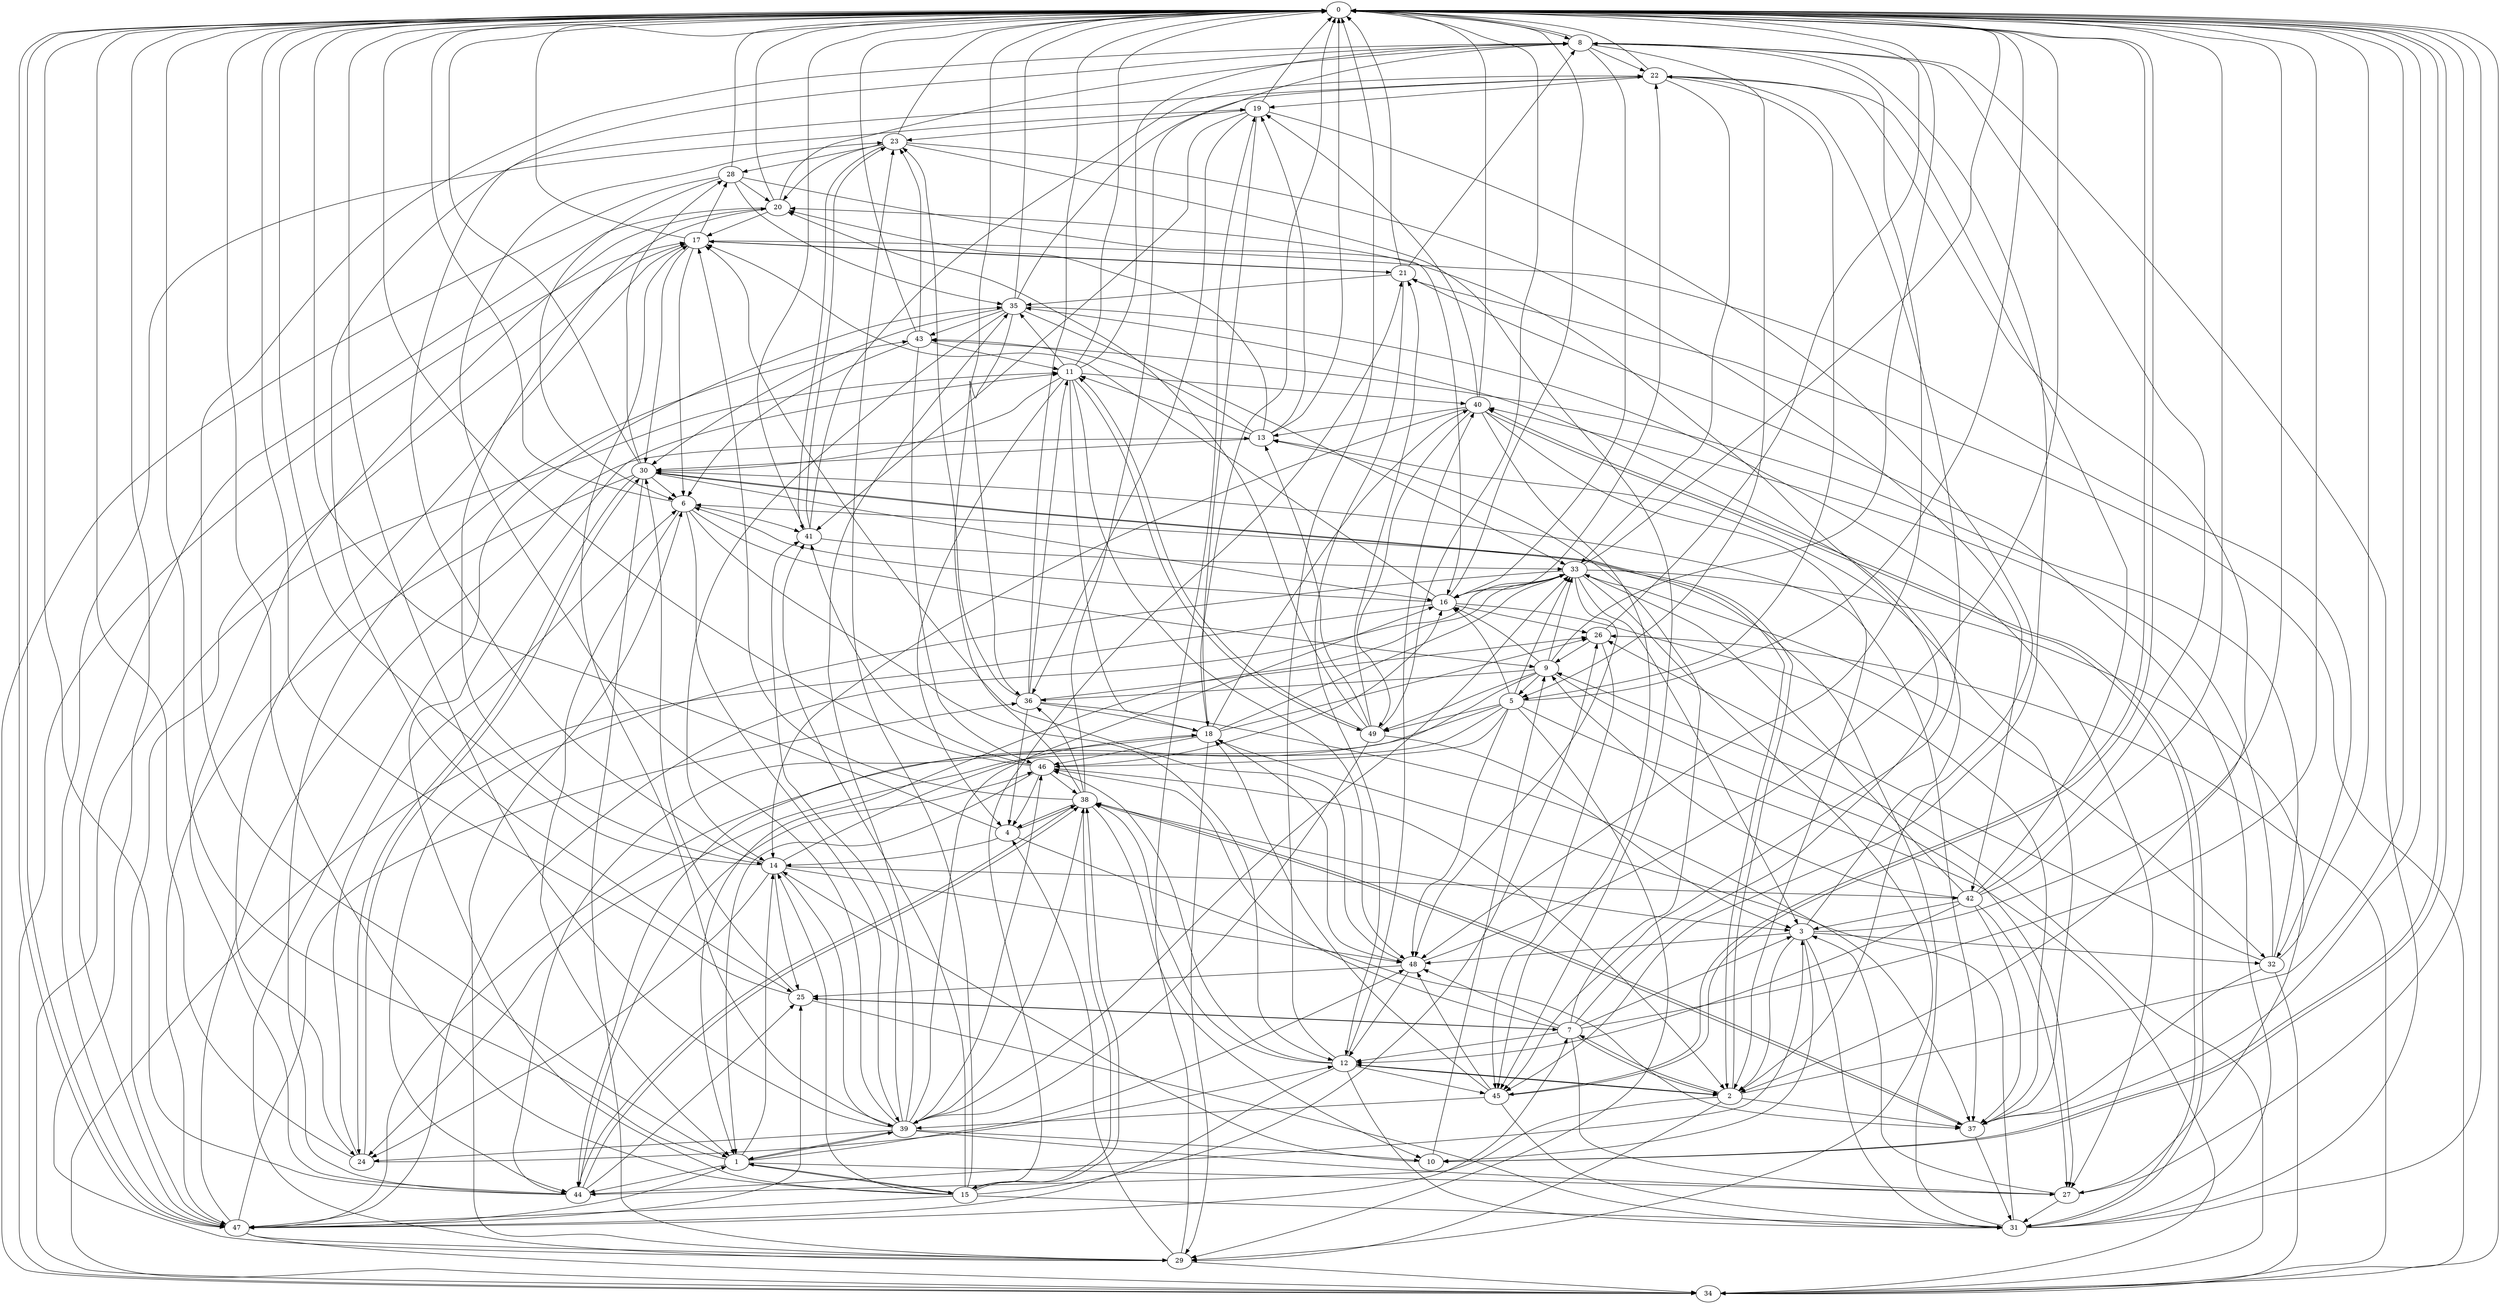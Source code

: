 strict digraph "" {
	0	 [component_delay=3];
	8	 [component_delay=3];
	0 -> 8	 [wire_delay=1];
	10	 [component_delay=3];
	0 -> 10	 [wire_delay=1];
	45	 [component_delay=3];
	0 -> 45	 [wire_delay=1];
	47	 [component_delay=3];
	0 -> 47	 [wire_delay=1];
	1	 [component_delay=3];
	1 -> 0	 [wire_delay=1];
	14	 [component_delay=3];
	1 -> 14	 [wire_delay=1];
	15	 [component_delay=3];
	1 -> 15	 [wire_delay=1];
	27	 [component_delay=3];
	1 -> 27	 [wire_delay=1];
	39	 [component_delay=3];
	1 -> 39	 [wire_delay=1];
	44	 [component_delay=3];
	1 -> 44	 [wire_delay=1];
	48	 [component_delay=3];
	1 -> 48	 [wire_delay=1];
	2	 [component_delay=3];
	2 -> 0	 [wire_delay=1];
	7	 [component_delay=3];
	2 -> 7	 [wire_delay=1];
	12	 [component_delay=3];
	2 -> 12	 [wire_delay=1];
	29	 [component_delay=3];
	2 -> 29	 [wire_delay=1];
	30	 [component_delay=3];
	2 -> 30	 [wire_delay=1];
	37	 [component_delay=3];
	2 -> 37	 [wire_delay=1];
	2 -> 44	 [wire_delay=1];
	3	 [component_delay=3];
	3 -> 0	 [wire_delay=1];
	3 -> 2	 [wire_delay=1];
	3 -> 10	 [wire_delay=1];
	31	 [component_delay=3];
	3 -> 31	 [wire_delay=1];
	32	 [component_delay=3];
	3 -> 32	 [wire_delay=1];
	35	 [component_delay=3];
	3 -> 35	 [wire_delay=1];
	3 -> 48	 [wire_delay=1];
	4	 [component_delay=3];
	4 -> 0	 [wire_delay=1];
	4 -> 14	 [wire_delay=1];
	4 -> 37	 [wire_delay=1];
	38	 [component_delay=3];
	4 -> 38	 [wire_delay=1];
	5	 [component_delay=3];
	5 -> 0	 [wire_delay=1];
	16	 [component_delay=3];
	5 -> 16	 [wire_delay=1];
	24	 [component_delay=3];
	5 -> 24	 [wire_delay=1];
	5 -> 29	 [wire_delay=1];
	33	 [component_delay=3];
	5 -> 33	 [wire_delay=1];
	34	 [component_delay=3];
	5 -> 34	 [wire_delay=1];
	46	 [component_delay=3];
	5 -> 46	 [wire_delay=1];
	5 -> 47	 [wire_delay=1];
	5 -> 48	 [wire_delay=1];
	49	 [component_delay=3];
	5 -> 49	 [wire_delay=1];
	6	 [component_delay=3];
	6 -> 0	 [wire_delay=1];
	6 -> 1	 [wire_delay=1];
	9	 [component_delay=3];
	6 -> 9	 [wire_delay=1];
	6 -> 12	 [wire_delay=1];
	6 -> 39	 [wire_delay=1];
	41	 [component_delay=3];
	6 -> 41	 [wire_delay=1];
	7 -> 0	 [wire_delay=1];
	7 -> 2	 [wire_delay=1];
	7 -> 3	 [wire_delay=1];
	7 -> 12	 [wire_delay=1];
	13	 [component_delay=3];
	7 -> 13	 [wire_delay=1];
	20	 [component_delay=3];
	7 -> 20	 [wire_delay=1];
	25	 [component_delay=3];
	7 -> 25	 [wire_delay=1];
	7 -> 27	 [wire_delay=1];
	7 -> 46	 [wire_delay=1];
	7 -> 48	 [wire_delay=1];
	8 -> 0	 [wire_delay=1];
	8 -> 1	 [wire_delay=1];
	8 -> 5	 [wire_delay=1];
	8 -> 16	 [wire_delay=1];
	22	 [component_delay=3];
	8 -> 22	 [wire_delay=1];
	8 -> 45	 [wire_delay=1];
	8 -> 48	 [wire_delay=1];
	9 -> 0	 [wire_delay=1];
	9 -> 5	 [wire_delay=1];
	9 -> 16	 [wire_delay=1];
	9 -> 27	 [wire_delay=1];
	9 -> 33	 [wire_delay=1];
	36	 [component_delay=3];
	9 -> 36	 [wire_delay=1];
	9 -> 44	 [wire_delay=1];
	9 -> 49	 [wire_delay=1];
	10 -> 0	 [wire_delay=1];
	10 -> 9	 [wire_delay=1];
	10 -> 14	 [wire_delay=1];
	11	 [component_delay=3];
	11 -> 0	 [wire_delay=1];
	11 -> 4	 [wire_delay=1];
	11 -> 8	 [wire_delay=1];
	18	 [component_delay=3];
	11 -> 18	 [wire_delay=1];
	11 -> 30	 [wire_delay=1];
	11 -> 35	 [wire_delay=1];
	40	 [component_delay=3];
	11 -> 40	 [wire_delay=1];
	11 -> 48	 [wire_delay=1];
	11 -> 49	 [wire_delay=1];
	12 -> 0	 [wire_delay=1];
	12 -> 2	 [wire_delay=1];
	12 -> 31	 [wire_delay=1];
	12 -> 38	 [wire_delay=1];
	12 -> 40	 [wire_delay=1];
	12 -> 45	 [wire_delay=1];
	12 -> 46	 [wire_delay=1];
	12 -> 47	 [wire_delay=1];
	13 -> 0	 [wire_delay=1];
	13 -> 11	 [wire_delay=1];
	19	 [component_delay=3];
	13 -> 19	 [wire_delay=1];
	13 -> 20	 [wire_delay=1];
	13 -> 30	 [wire_delay=1];
	43	 [component_delay=3];
	13 -> 43	 [wire_delay=1];
	14 -> 0	 [wire_delay=1];
	14 -> 8	 [wire_delay=1];
	14 -> 18	 [wire_delay=1];
	14 -> 24	 [wire_delay=1];
	14 -> 25	 [wire_delay=1];
	14 -> 39	 [wire_delay=1];
	42	 [component_delay=3];
	14 -> 42	 [wire_delay=1];
	14 -> 48	 [wire_delay=1];
	15 -> 0	 [wire_delay=1];
	15 -> 1	 [wire_delay=1];
	15 -> 11	 [wire_delay=1];
	15 -> 14	 [wire_delay=1];
	21	 [component_delay=3];
	15 -> 21	 [wire_delay=1];
	23	 [component_delay=3];
	15 -> 23	 [wire_delay=1];
	26	 [component_delay=3];
	15 -> 26	 [wire_delay=1];
	15 -> 31	 [wire_delay=1];
	15 -> 38	 [wire_delay=1];
	15 -> 41	 [wire_delay=1];
	15 -> 47	 [wire_delay=1];
	16 -> 0	 [wire_delay=1];
	16 -> 6	 [wire_delay=1];
	17	 [component_delay=3];
	16 -> 17	 [wire_delay=1];
	16 -> 22	 [wire_delay=1];
	16 -> 26	 [wire_delay=1];
	16 -> 34	 [wire_delay=1];
	16 -> 37	 [wire_delay=1];
	17 -> 0	 [wire_delay=1];
	17 -> 6	 [wire_delay=1];
	17 -> 21	 [wire_delay=1];
	17 -> 24	 [wire_delay=1];
	28	 [component_delay=3];
	17 -> 28	 [wire_delay=1];
	17 -> 30	 [wire_delay=1];
	17 -> 32	 [wire_delay=1];
	18 -> 0	 [wire_delay=1];
	18 -> 26	 [wire_delay=1];
	18 -> 29	 [wire_delay=1];
	18 -> 33	 [wire_delay=1];
	18 -> 40	 [wire_delay=1];
	18 -> 44	 [wire_delay=1];
	18 -> 46	 [wire_delay=1];
	18 -> 48	 [wire_delay=1];
	19 -> 0	 [wire_delay=1];
	19 -> 2	 [wire_delay=1];
	19 -> 18	 [wire_delay=1];
	19 -> 23	 [wire_delay=1];
	19 -> 36	 [wire_delay=1];
	19 -> 41	 [wire_delay=1];
	20 -> 0	 [wire_delay=1];
	20 -> 8	 [wire_delay=1];
	20 -> 14	 [wire_delay=1];
	20 -> 17	 [wire_delay=1];
	20 -> 47	 [wire_delay=1];
	21 -> 0	 [wire_delay=1];
	21 -> 8	 [wire_delay=1];
	21 -> 12	 [wire_delay=1];
	21 -> 17	 [wire_delay=1];
	21 -> 35	 [wire_delay=1];
	22 -> 0	 [wire_delay=1];
	22 -> 2	 [wire_delay=1];
	22 -> 5	 [wire_delay=1];
	22 -> 19	 [wire_delay=1];
	22 -> 25	 [wire_delay=1];
	22 -> 33	 [wire_delay=1];
	22 -> 45	 [wire_delay=1];
	23 -> 0	 [wire_delay=1];
	23 -> 20	 [wire_delay=1];
	23 -> 28	 [wire_delay=1];
	23 -> 41	 [wire_delay=1];
	23 -> 42	 [wire_delay=1];
	23 -> 45	 [wire_delay=1];
	24 -> 0	 [wire_delay=1];
	24 -> 6	 [wire_delay=1];
	24 -> 12	 [wire_delay=1];
	24 -> 30	 [wire_delay=1];
	25 -> 0	 [wire_delay=1];
	25 -> 7	 [wire_delay=1];
	25 -> 30	 [wire_delay=1];
	25 -> 31	 [wire_delay=1];
	26 -> 0	 [wire_delay=1];
	26 -> 9	 [wire_delay=1];
	26 -> 45	 [wire_delay=1];
	27 -> 0	 [wire_delay=1];
	27 -> 3	 [wire_delay=1];
	27 -> 31	 [wire_delay=1];
	28 -> 0	 [wire_delay=1];
	28 -> 6	 [wire_delay=1];
	28 -> 16	 [wire_delay=1];
	28 -> 20	 [wire_delay=1];
	28 -> 34	 [wire_delay=1];
	28 -> 35	 [wire_delay=1];
	29 -> 0	 [wire_delay=1];
	29 -> 4	 [wire_delay=1];
	29 -> 6	 [wire_delay=1];
	29 -> 19	 [wire_delay=1];
	29 -> 34	 [wire_delay=1];
	29 -> 35	 [wire_delay=1];
	30 -> 0	 [wire_delay=1];
	30 -> 2	 [wire_delay=1];
	30 -> 6	 [wire_delay=1];
	30 -> 16	 [wire_delay=1];
	30 -> 24	 [wire_delay=1];
	30 -> 28	 [wire_delay=1];
	30 -> 29	 [wire_delay=1];
	30 -> 37	 [wire_delay=1];
	30 -> 47	 [wire_delay=1];
	31 -> 0	 [wire_delay=1];
	31 -> 6	 [wire_delay=1];
	31 -> 8	 [wire_delay=1];
	31 -> 18	 [wire_delay=1];
	31 -> 21	 [wire_delay=1];
	31 -> 40	 [wire_delay=1];
	32 -> 0	 [wire_delay=1];
	32 -> 26	 [wire_delay=1];
	32 -> 34	 [wire_delay=1];
	32 -> 37	 [wire_delay=1];
	32 -> 40	 [wire_delay=1];
	32 -> 43	 [wire_delay=1];
	33 -> 0	 [wire_delay=1];
	33 -> 1	 [wire_delay=1];
	33 -> 3	 [wire_delay=1];
	33 -> 16	 [wire_delay=1];
	33 -> 27	 [wire_delay=1];
	33 -> 29	 [wire_delay=1];
	33 -> 32	 [wire_delay=1];
	33 -> 44	 [wire_delay=1];
	33 -> 48	 [wire_delay=1];
	34 -> 0	 [wire_delay=1];
	34 -> 9	 [wire_delay=1];
	34 -> 11	 [wire_delay=1];
	34 -> 17	 [wire_delay=1];
	34 -> 21	 [wire_delay=1];
	34 -> 26	 [wire_delay=1];
	35 -> 0	 [wire_delay=1];
	35 -> 14	 [wire_delay=1];
	35 -> 22	 [wire_delay=1];
	35 -> 27	 [wire_delay=1];
	35 -> 30	 [wire_delay=1];
	35 -> 33	 [wire_delay=1];
	35 -> 36	 [wire_delay=1];
	35 -> 43	 [wire_delay=1];
	36 -> 0	 [wire_delay=1];
	36 -> 4	 [wire_delay=1];
	36 -> 11	 [wire_delay=1];
	36 -> 18	 [wire_delay=1];
	36 -> 23	 [wire_delay=1];
	36 -> 26	 [wire_delay=1];
	36 -> 37	 [wire_delay=1];
	37 -> 0	 [wire_delay=1];
	37 -> 13	 [wire_delay=1];
	37 -> 31	 [wire_delay=1];
	37 -> 38	 [wire_delay=1];
	38 -> 0	 [wire_delay=1];
	38 -> 3	 [wire_delay=1];
	38 -> 4	 [wire_delay=1];
	38 -> 8	 [wire_delay=1];
	38 -> 10	 [wire_delay=1];
	38 -> 15	 [wire_delay=1];
	38 -> 17	 [wire_delay=1];
	38 -> 36	 [wire_delay=1];
	38 -> 37	 [wire_delay=1];
	38 -> 44	 [wire_delay=1];
	39 -> 0	 [wire_delay=1];
	39 -> 1	 [wire_delay=1];
	39 -> 10	 [wire_delay=1];
	39 -> 16	 [wire_delay=1];
	39 -> 17	 [wire_delay=1];
	39 -> 23	 [wire_delay=1];
	39 -> 24	 [wire_delay=1];
	39 -> 27	 [wire_delay=1];
	39 -> 33	 [wire_delay=1];
	39 -> 35	 [wire_delay=1];
	39 -> 38	 [wire_delay=1];
	39 -> 41	 [wire_delay=1];
	39 -> 46	 [wire_delay=1];
	40 -> 0	 [wire_delay=1];
	40 -> 2	 [wire_delay=1];
	40 -> 13	 [wire_delay=1];
	40 -> 14	 [wire_delay=1];
	40 -> 19	 [wire_delay=1];
	40 -> 31	 [wire_delay=1];
	40 -> 45	 [wire_delay=1];
	40 -> 49	 [wire_delay=1];
	41 -> 0	 [wire_delay=1];
	41 -> 22	 [wire_delay=1];
	41 -> 23	 [wire_delay=1];
	41 -> 33	 [wire_delay=1];
	42 -> 0	 [wire_delay=1];
	42 -> 3	 [wire_delay=1];
	42 -> 8	 [wire_delay=1];
	42 -> 9	 [wire_delay=1];
	42 -> 12	 [wire_delay=1];
	42 -> 22	 [wire_delay=1];
	42 -> 27	 [wire_delay=1];
	42 -> 33	 [wire_delay=1];
	42 -> 37	 [wire_delay=1];
	43 -> 0	 [wire_delay=1];
	43 -> 6	 [wire_delay=1];
	43 -> 11	 [wire_delay=1];
	43 -> 23	 [wire_delay=1];
	43 -> 46	 [wire_delay=1];
	44 -> 0	 [wire_delay=1];
	44 -> 3	 [wire_delay=1];
	44 -> 20	 [wire_delay=1];
	44 -> 25	 [wire_delay=1];
	44 -> 38	 [wire_delay=1];
	44 -> 43	 [wire_delay=1];
	44 -> 46	 [wire_delay=1];
	45 -> 0	 [wire_delay=1];
	45 -> 18	 [wire_delay=1];
	45 -> 31	 [wire_delay=1];
	45 -> 39	 [wire_delay=1];
	45 -> 48	 [wire_delay=1];
	46 -> 0	 [wire_delay=1];
	46 -> 1	 [wire_delay=1];
	46 -> 2	 [wire_delay=1];
	46 -> 4	 [wire_delay=1];
	46 -> 16	 [wire_delay=1];
	46 -> 38	 [wire_delay=1];
	46 -> 41	 [wire_delay=1];
	47 -> 0	 [wire_delay=1];
	47 -> 1	 [wire_delay=1];
	47 -> 7	 [wire_delay=1];
	47 -> 13	 [wire_delay=1];
	47 -> 17	 [wire_delay=1];
	47 -> 19	 [wire_delay=1];
	47 -> 25	 [wire_delay=1];
	47 -> 29	 [wire_delay=1];
	47 -> 33	 [wire_delay=1];
	47 -> 34	 [wire_delay=1];
	47 -> 36	 [wire_delay=1];
	48 -> 0	 [wire_delay=1];
	48 -> 12	 [wire_delay=1];
	48 -> 17	 [wire_delay=1];
	48 -> 25	 [wire_delay=1];
	49 -> 0	 [wire_delay=1];
	49 -> 3	 [wire_delay=1];
	49 -> 11	 [wire_delay=1];
	49 -> 13	 [wire_delay=1];
	49 -> 20	 [wire_delay=1];
	49 -> 21	 [wire_delay=1];
	49 -> 39	 [wire_delay=1];
}
